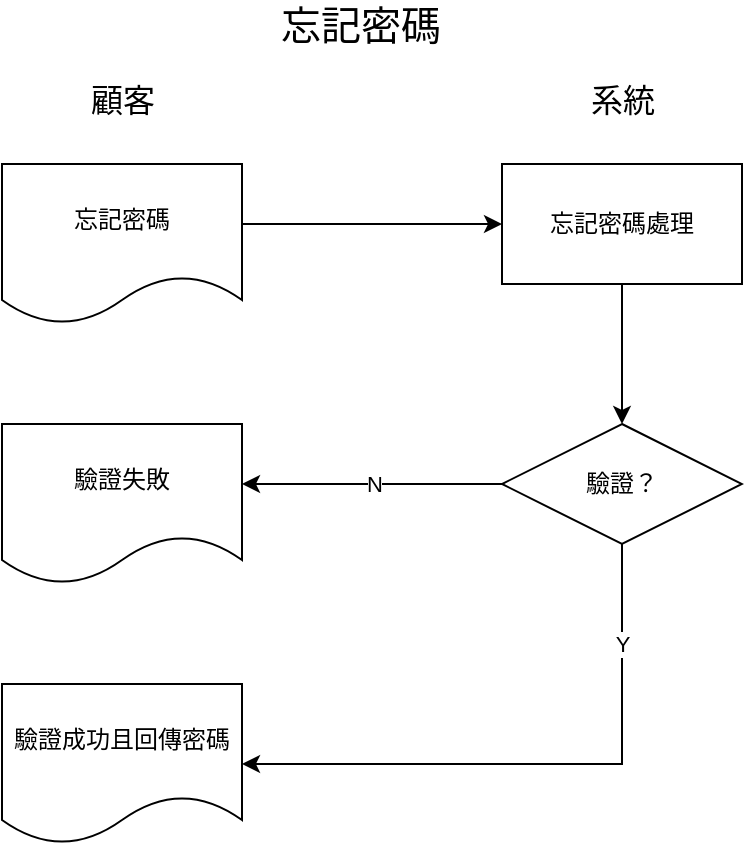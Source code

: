 <mxfile version="12.9.13" type="device"><diagram id="-SmFdXRFpwiEOKXM3kjU" name="Page-1"><mxGraphModel dx="865" dy="506" grid="1" gridSize="10" guides="1" tooltips="1" connect="1" arrows="1" fold="1" page="1" pageScale="1" pageWidth="827" pageHeight="1169" math="0" shadow="0"><root><mxCell id="0"/><mxCell id="1" parent="0"/><mxCell id="rpIBh2zbJbP-7fM03xox-1" value="&lt;font style=&quot;font-size: 20px&quot;&gt;忘記密碼&lt;/font&gt;" style="text;html=1;align=center;verticalAlign=middle;resizable=0;points=[];autosize=1;" parent="1" vertex="1"><mxGeometry x="364" y="40" width="100" height="20" as="geometry"/></mxCell><mxCell id="VfaICkd7EgU7ntW7N3xY-10" style="edgeStyle=orthogonalEdgeStyle;rounded=0;orthogonalLoop=1;jettySize=auto;html=1;exitX=0.5;exitY=1;exitDx=0;exitDy=0;entryX=0.5;entryY=0;entryDx=0;entryDy=0;" edge="1" parent="1" source="rpIBh2zbJbP-7fM03xox-2"><mxGeometry relative="1" as="geometry"><mxPoint x="545" y="250" as="targetPoint"/></mxGeometry></mxCell><mxCell id="rpIBh2zbJbP-7fM03xox-2" value="忘記密碼處理" style="rounded=0;whiteSpace=wrap;html=1;" parent="1" vertex="1"><mxGeometry x="485" y="120" width="120" height="60" as="geometry"/></mxCell><mxCell id="rpIBh2zbJbP-7fM03xox-10" style="edgeStyle=orthogonalEdgeStyle;rounded=0;orthogonalLoop=1;jettySize=auto;html=1;exitX=1;exitY=0.5;exitDx=0;exitDy=0;entryX=0;entryY=0.5;entryDx=0;entryDy=0;" parent="1" source="rpIBh2zbJbP-7fM03xox-3" target="rpIBh2zbJbP-7fM03xox-2" edge="1"><mxGeometry relative="1" as="geometry"><Array as="points"><mxPoint x="355" y="150"/></Array></mxGeometry></mxCell><mxCell id="rpIBh2zbJbP-7fM03xox-3" value="忘記密碼" style="shape=document;whiteSpace=wrap;html=1;boundedLbl=1;" parent="1" vertex="1"><mxGeometry x="235" y="120" width="120" height="80" as="geometry"/></mxCell><mxCell id="rpIBh2zbJbP-7fM03xox-4" value="&lt;font style=&quot;font-size: 16px&quot;&gt;顧客&lt;/font&gt;" style="text;html=1;align=center;verticalAlign=middle;resizable=0;points=[];autosize=1;" parent="1" vertex="1"><mxGeometry x="270" y="78" width="50" height="20" as="geometry"/></mxCell><mxCell id="rpIBh2zbJbP-7fM03xox-6" value="&lt;span style=&quot;font-size: 16px&quot;&gt;系統&lt;/span&gt;" style="text;html=1;align=center;verticalAlign=middle;resizable=0;points=[];autosize=1;" parent="1" vertex="1"><mxGeometry x="520" y="78" width="50" height="20" as="geometry"/></mxCell><mxCell id="VfaICkd7EgU7ntW7N3xY-18" style="edgeStyle=orthogonalEdgeStyle;rounded=0;orthogonalLoop=1;jettySize=auto;html=1;exitX=0;exitY=0.5;exitDx=0;exitDy=0;" edge="1" parent="1" target="VfaICkd7EgU7ntW7N3xY-14"><mxGeometry relative="1" as="geometry"><mxPoint x="485" y="280" as="sourcePoint"/><Array as="points"><mxPoint x="380" y="280"/><mxPoint x="380" y="280"/></Array></mxGeometry></mxCell><mxCell id="VfaICkd7EgU7ntW7N3xY-20" value="N" style="edgeLabel;html=1;align=center;verticalAlign=middle;resizable=0;points=[];" vertex="1" connectable="0" parent="VfaICkd7EgU7ntW7N3xY-18"><mxGeometry x="-0.274" y="1" relative="1" as="geometry"><mxPoint x="-17.5" y="-1" as="offset"/></mxGeometry></mxCell><mxCell id="VfaICkd7EgU7ntW7N3xY-14" value="驗證失敗" style="shape=document;whiteSpace=wrap;html=1;boundedLbl=1;" vertex="1" parent="1"><mxGeometry x="235" y="250" width="120" height="80" as="geometry"/></mxCell><mxCell id="VfaICkd7EgU7ntW7N3xY-15" value="驗證成功且回傳密碼" style="shape=document;whiteSpace=wrap;html=1;boundedLbl=1;" vertex="1" parent="1"><mxGeometry x="235" y="380" width="120" height="80" as="geometry"/></mxCell><mxCell id="VfaICkd7EgU7ntW7N3xY-21" style="edgeStyle=orthogonalEdgeStyle;rounded=0;orthogonalLoop=1;jettySize=auto;html=1;exitX=0.5;exitY=1;exitDx=0;exitDy=0;entryX=1;entryY=0.5;entryDx=0;entryDy=0;" edge="1" parent="1" source="VfaICkd7EgU7ntW7N3xY-19" target="VfaICkd7EgU7ntW7N3xY-15"><mxGeometry relative="1" as="geometry"/></mxCell><mxCell id="VfaICkd7EgU7ntW7N3xY-22" value="Y" style="edgeLabel;html=1;align=center;verticalAlign=middle;resizable=0;points=[];" vertex="1" connectable="0" parent="VfaICkd7EgU7ntW7N3xY-21"><mxGeometry x="-0.283" y="-36" relative="1" as="geometry"><mxPoint x="36" y="-57.5" as="offset"/></mxGeometry></mxCell><mxCell id="VfaICkd7EgU7ntW7N3xY-19" value="驗證？" style="shape=rhombus;perimeter=rhombusPerimeter;whiteSpace=wrap;html=1;align=center;" vertex="1" parent="1"><mxGeometry x="485" y="250" width="120" height="60" as="geometry"/></mxCell></root></mxGraphModel></diagram></mxfile>